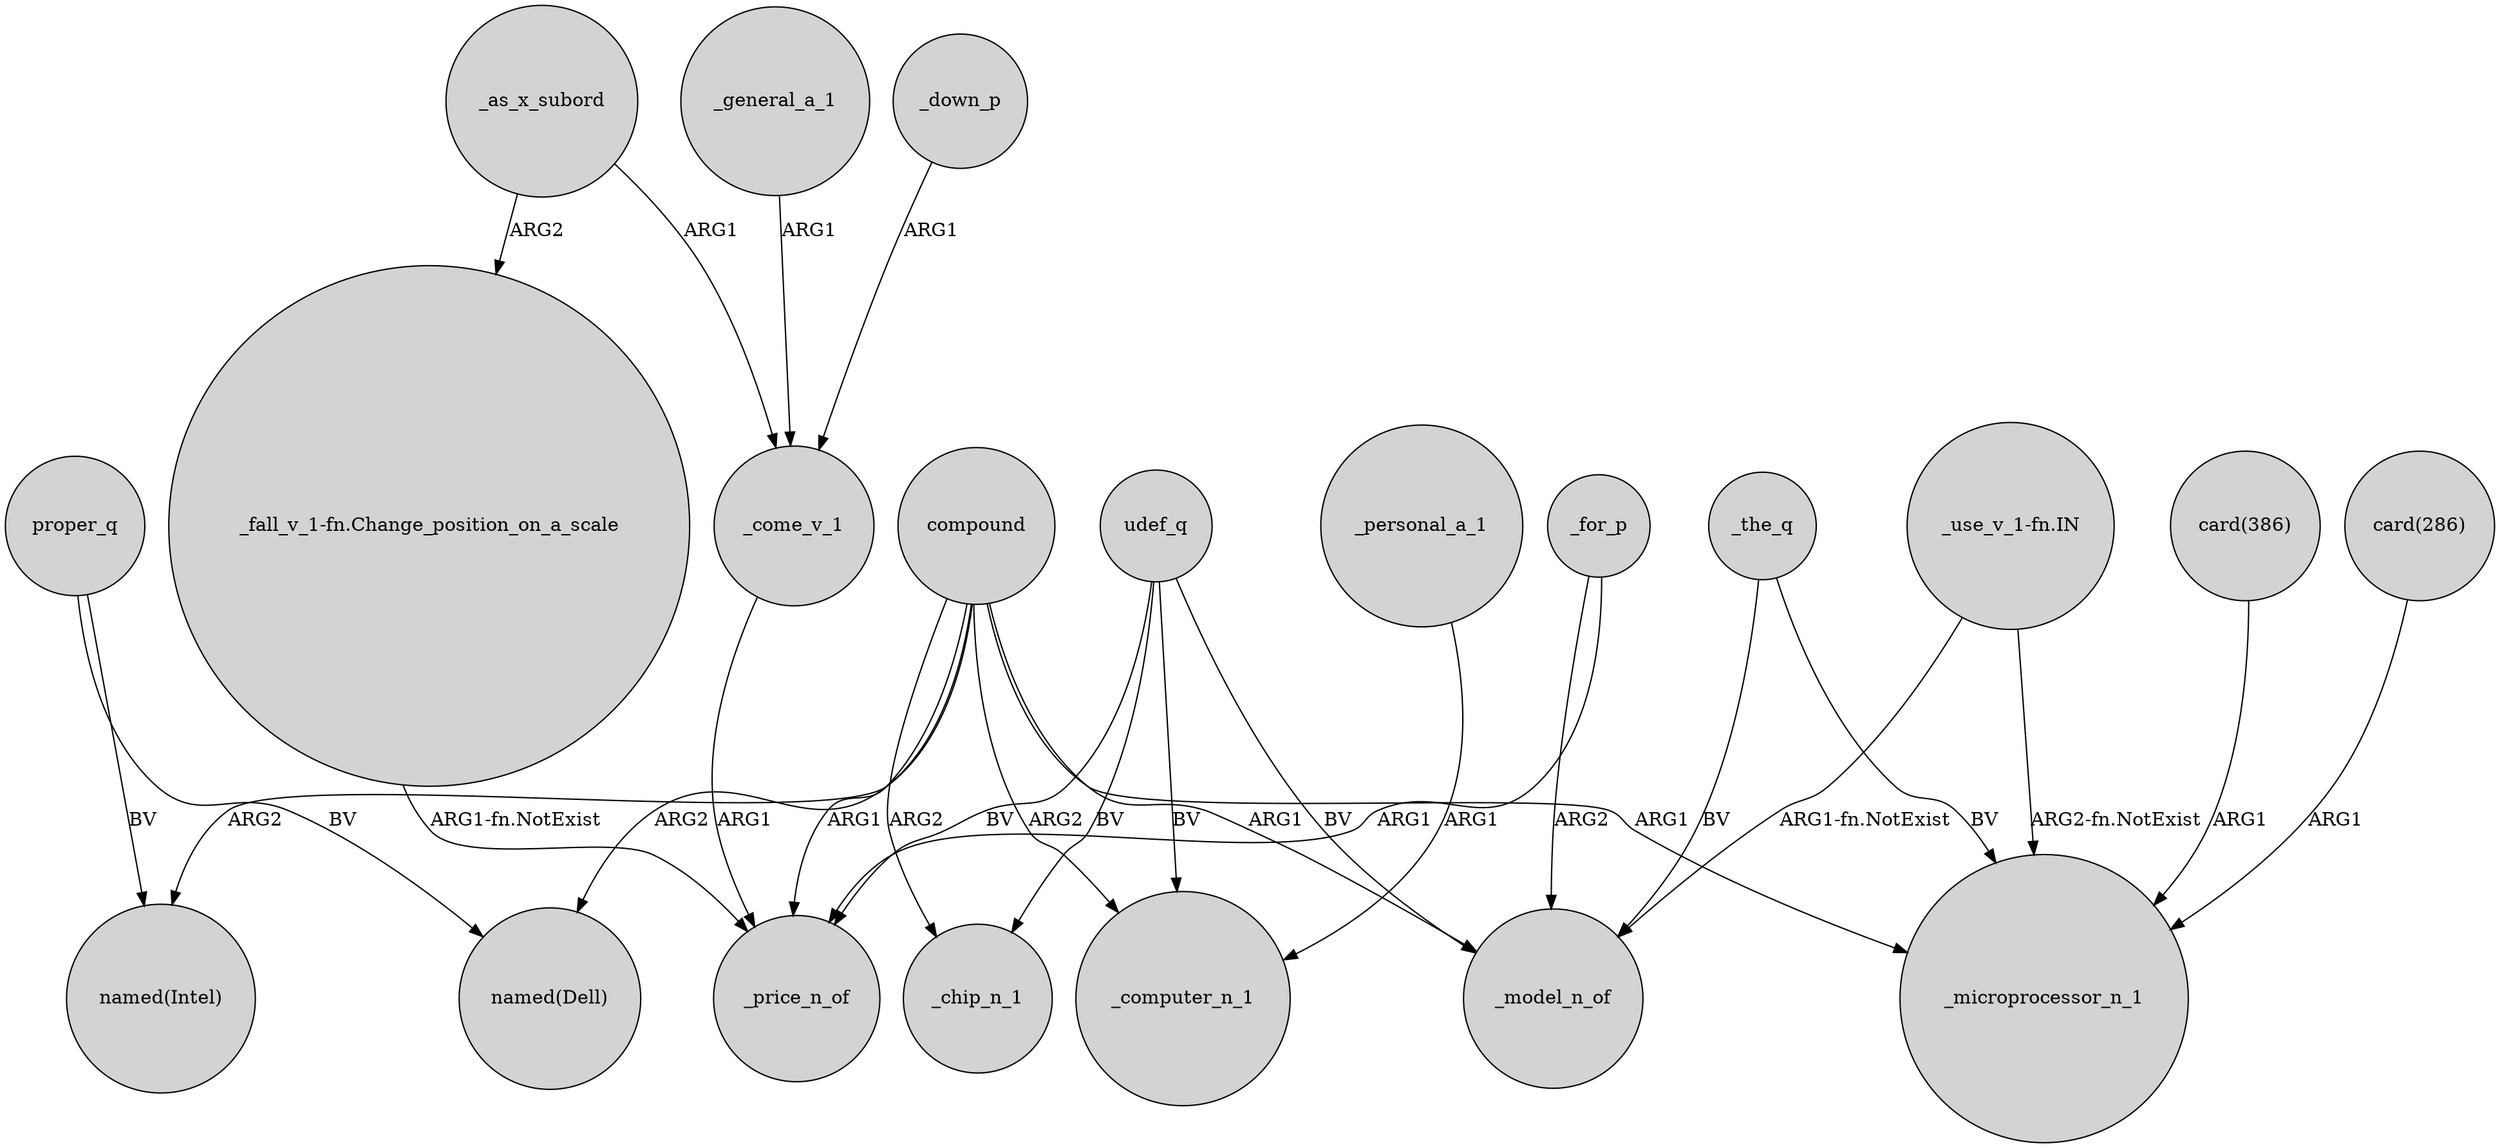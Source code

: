 digraph {
	node [shape=circle style=filled]
	compound -> "named(Intel)" [label=ARG2]
	udef_q -> _price_n_of [label=BV]
	_as_x_subord -> "_fall_v_1-fn.Change_position_on_a_scale" [label=ARG2]
	"_fall_v_1-fn.Change_position_on_a_scale" -> _price_n_of [label="ARG1-fn.NotExist"]
	_come_v_1 -> _price_n_of [label=ARG1]
	udef_q -> _chip_n_1 [label=BV]
	"card(286)" -> _microprocessor_n_1 [label=ARG1]
	_for_p -> _price_n_of [label=ARG1]
	_the_q -> _microprocessor_n_1 [label=BV]
	udef_q -> _computer_n_1 [label=BV]
	"_use_v_1-fn.IN" -> _microprocessor_n_1 [label="ARG2-fn.NotExist"]
	compound -> _computer_n_1 [label=ARG2]
	"_use_v_1-fn.IN" -> _model_n_of [label="ARG1-fn.NotExist"]
	_the_q -> _model_n_of [label=BV]
	compound -> _model_n_of [label=ARG1]
	_general_a_1 -> _come_v_1 [label=ARG1]
	compound -> _chip_n_1 [label=ARG2]
	"card(386)" -> _microprocessor_n_1 [label=ARG1]
	_personal_a_1 -> _computer_n_1 [label=ARG1]
	_as_x_subord -> _come_v_1 [label=ARG1]
	compound -> _microprocessor_n_1 [label=ARG1]
	compound -> "named(Dell)" [label=ARG2]
	_for_p -> _model_n_of [label=ARG2]
	_down_p -> _come_v_1 [label=ARG1]
	proper_q -> "named(Dell)" [label=BV]
	udef_q -> _model_n_of [label=BV]
	proper_q -> "named(Intel)" [label=BV]
	compound -> _price_n_of [label=ARG1]
}
